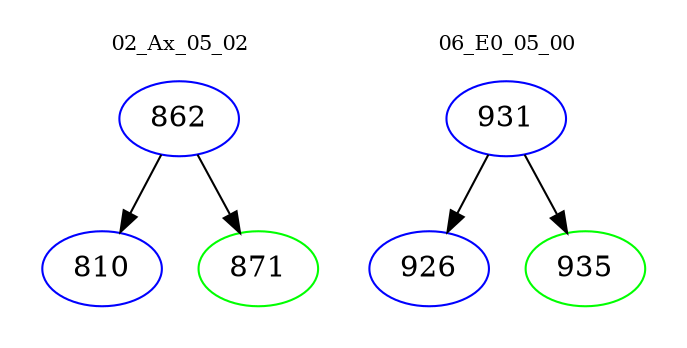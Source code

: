 digraph{
subgraph cluster_0 {
color = white
label = "02_Ax_05_02";
fontsize=10;
T0_862 [label="862", color="blue"]
T0_862 -> T0_810 [color="black"]
T0_810 [label="810", color="blue"]
T0_862 -> T0_871 [color="black"]
T0_871 [label="871", color="green"]
}
subgraph cluster_1 {
color = white
label = "06_E0_05_00";
fontsize=10;
T1_931 [label="931", color="blue"]
T1_931 -> T1_926 [color="black"]
T1_926 [label="926", color="blue"]
T1_931 -> T1_935 [color="black"]
T1_935 [label="935", color="green"]
}
}
